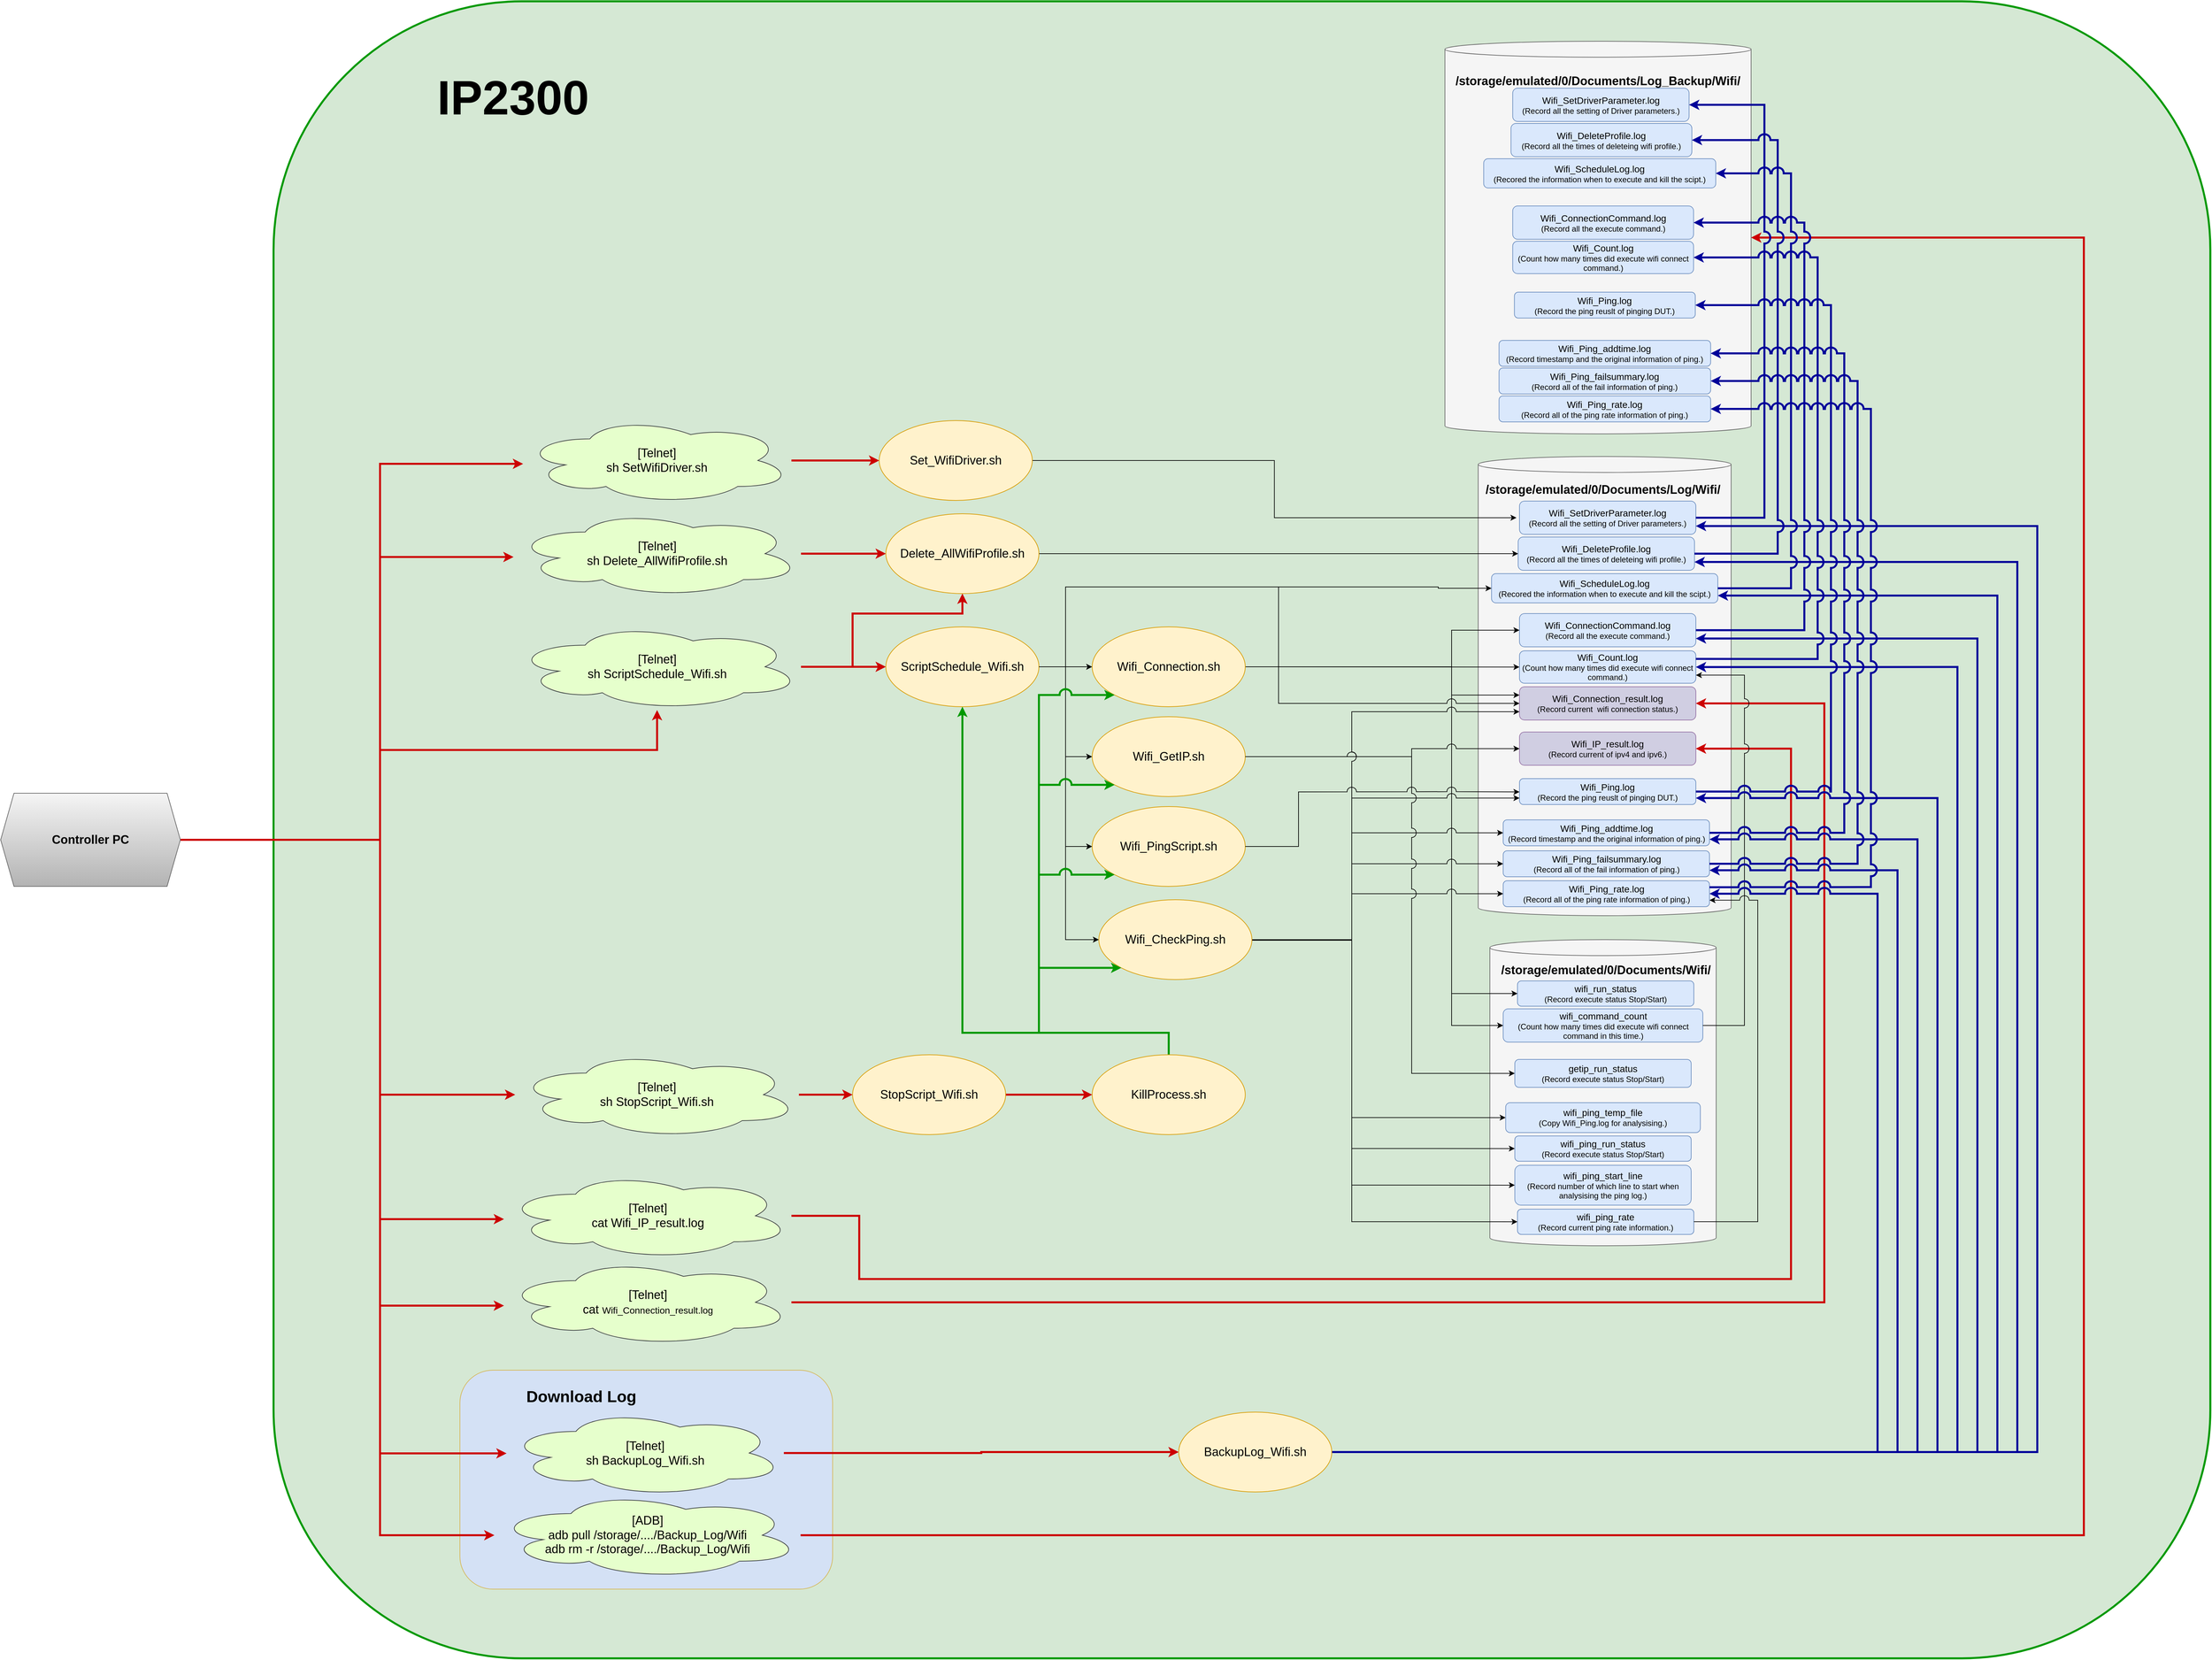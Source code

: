 <mxfile version="28.2.6">
  <diagram name="第 1 页" id="IVagzN0dWmPYor6zE6ws">
    <mxGraphModel dx="4631" dy="2674" grid="1" gridSize="10" guides="1" tooltips="1" connect="1" arrows="1" fold="1" page="1" pageScale="1" pageWidth="1169" pageHeight="827" math="0" shadow="0">
      <root>
        <mxCell id="0" />
        <mxCell id="1" parent="0" />
        <mxCell id="JvHdn2yLlJWYC3VrNzXg-83" value="" style="rounded=1;whiteSpace=wrap;html=1;fillColor=#D5E8D4;strokeColor=#009900;strokeWidth=3;" parent="1" vertex="1">
          <mxGeometry x="-1650" y="-1230" width="2910" height="2490" as="geometry" />
        </mxCell>
        <mxCell id="JvHdn2yLlJWYC3VrNzXg-33" value="" style="rounded=1;whiteSpace=wrap;html=1;fillColor=#D4E1F5;strokeColor=#d6b656;" parent="1" vertex="1">
          <mxGeometry x="-1370" y="827" width="560" height="329" as="geometry" />
        </mxCell>
        <mxCell id="JvHdn2yLlJWYC3VrNzXg-32" value="" style="group" parent="1" vertex="1" connectable="0">
          <mxGeometry x="160" y="-546" width="380" height="690" as="geometry" />
        </mxCell>
        <mxCell id="NQCbAfU60919h8zExWlW-26" value="&lt;font style=&quot;font-size: 14px;&quot;&gt;Wifi_SetDriverParameter.log&lt;/font&gt;&lt;div&gt;&lt;font style=&quot;font-size: 12px;&quot;&gt;(Record all the setting of wifi driver parameter.)&lt;/font&gt;&lt;/div&gt;" style="rounded=1;whiteSpace=wrap;html=1;fillColor=#dae8fc;strokeColor=#6c8ebf;" parent="JvHdn2yLlJWYC3VrNzXg-32" vertex="1">
          <mxGeometry x="57.5" y="67" width="265" height="50" as="geometry" />
        </mxCell>
        <mxCell id="NQCbAfU60919h8zExWlW-10" value="" style="shape=cylinder3;whiteSpace=wrap;html=1;boundedLbl=1;backgroundOutline=1;size=12;fillColor=#f5f5f5;fontColor=#333333;strokeColor=#666666;align=center;" parent="JvHdn2yLlJWYC3VrNzXg-32" vertex="1">
          <mxGeometry width="380" height="690" as="geometry" />
        </mxCell>
        <mxCell id="NQCbAfU60919h8zExWlW-11" value="&lt;font style=&quot;font-size: 18px;&quot;&gt;&lt;b style=&quot;&quot;&gt;/storage/emulated/0/Documents/Log/Wifi/&lt;/b&gt;&lt;/font&gt;" style="text;html=1;align=center;verticalAlign=middle;whiteSpace=wrap;rounded=0;" parent="JvHdn2yLlJWYC3VrNzXg-32" vertex="1">
          <mxGeometry x="20" y="30" width="335" height="40" as="geometry" />
        </mxCell>
        <mxCell id="NQCbAfU60919h8zExWlW-12" value="&lt;font style=&quot;font-size: 14px;&quot;&gt;Wifi_ConnectionCommand.log&lt;/font&gt;&lt;div&gt;&lt;font style=&quot;font-size: 12px;&quot;&gt;(Record all the execute command.)&lt;/font&gt;&lt;/div&gt;" style="rounded=1;whiteSpace=wrap;html=1;fillColor=#dae8fc;strokeColor=#6c8ebf;" parent="JvHdn2yLlJWYC3VrNzXg-32" vertex="1">
          <mxGeometry x="62" y="236" width="265" height="50" as="geometry" />
        </mxCell>
        <mxCell id="NQCbAfU60919h8zExWlW-17" value="&lt;font style=&quot;&quot;&gt;&lt;span style=&quot;font-size: 14px;&quot;&gt;Wifi_Count.log&lt;/span&gt;&lt;br&gt;&lt;font style=&quot;font-size: 12px;&quot;&gt;(Count how many times did execute wifi connect command.)&lt;/font&gt;&lt;/font&gt;" style="rounded=1;whiteSpace=wrap;html=1;fillColor=#dae8fc;strokeColor=#6c8ebf;" parent="JvHdn2yLlJWYC3VrNzXg-32" vertex="1">
          <mxGeometry x="62" y="292" width="265" height="48.696" as="geometry" />
        </mxCell>
        <mxCell id="NQCbAfU60919h8zExWlW-27" value="&lt;font style=&quot;font-size: 14px;&quot;&gt;Wifi_DeleteProfile.log&lt;/font&gt;&lt;div&gt;&lt;font style=&quot;font-size: 12px;&quot;&gt;(Record all the times of deleteing wifi profile.)&lt;/font&gt;&lt;/div&gt;" style="rounded=1;whiteSpace=wrap;html=1;fillColor=#dae8fc;strokeColor=#6c8ebf;" parent="JvHdn2yLlJWYC3VrNzXg-32" vertex="1">
          <mxGeometry x="60" y="121" width="265" height="50" as="geometry" />
        </mxCell>
        <mxCell id="hr6LT2RpBgsNbCfCPjNq-4" value="&lt;font style=&quot;font-size: 14px;&quot;&gt;Wifi_IP_result.log&lt;/font&gt;&lt;div&gt;&lt;font style=&quot;font-size: 12px;&quot;&gt;(Record current of ipv4 and ipv6.)&lt;/font&gt;&lt;/div&gt;" style="rounded=1;whiteSpace=wrap;html=1;fillColor=#D0CEE2;strokeColor=#9673a6;" parent="JvHdn2yLlJWYC3VrNzXg-32" vertex="1">
          <mxGeometry x="62" y="414" width="265" height="50" as="geometry" />
        </mxCell>
        <mxCell id="DOSTLWVqJShc1zj8VCk5-4" value="&lt;font style=&quot;font-size: 14px;&quot;&gt;Wifi_Connection_result.log&lt;/font&gt;&lt;div&gt;&lt;font style=&quot;font-size: 12px;&quot;&gt;(Record current&amp;nbsp; wifi connection status.)&lt;/font&gt;&lt;/div&gt;" style="rounded=1;whiteSpace=wrap;html=1;fillColor=#D0CEE2;strokeColor=#9673a6;" parent="JvHdn2yLlJWYC3VrNzXg-32" vertex="1">
          <mxGeometry x="62" y="346" width="265" height="50" as="geometry" />
        </mxCell>
        <mxCell id="DOSTLWVqJShc1zj8VCk5-3" value="&lt;font style=&quot;font-size: 14px;&quot;&gt;Wifi_ScheduleLog.log&lt;/font&gt;&lt;div&gt;&lt;font style=&quot;font-size: 12px;&quot;&gt;(Recored the information when to execute and kill the scipt.)&lt;/font&gt;&lt;/div&gt;" style="rounded=1;whiteSpace=wrap;html=1;fillColor=#dae8fc;strokeColor=#6c8ebf;" parent="JvHdn2yLlJWYC3VrNzXg-32" vertex="1">
          <mxGeometry x="20" y="176" width="340" height="44" as="geometry" />
        </mxCell>
        <mxCell id="DOSTLWVqJShc1zj8VCk5-25" value="&lt;font style=&quot;font-size: 14px;&quot;&gt;Wifi_Ping.log&lt;/font&gt;&lt;div&gt;&lt;font style=&quot;font-size: 12px;&quot;&gt;(Record the ping reuslt of pinging DUT.)&lt;/font&gt;&lt;/div&gt;" style="rounded=1;whiteSpace=wrap;html=1;fillColor=#dae8fc;strokeColor=#6c8ebf;" parent="JvHdn2yLlJWYC3VrNzXg-32" vertex="1">
          <mxGeometry x="62" y="484" width="265" height="39" as="geometry" />
        </mxCell>
        <mxCell id="2jzqF_cMqrPBRd7EM7VC-15" value="&lt;font style=&quot;font-size: 14px;&quot;&gt;Wifi_Ping_addtime.log&lt;/font&gt;&lt;div&gt;&lt;font style=&quot;font-size: 12px;&quot;&gt;(Record timestamp and the original information of ping.)&lt;/font&gt;&lt;/div&gt;" style="rounded=1;whiteSpace=wrap;html=1;fillColor=#dae8fc;strokeColor=#6c8ebf;" parent="JvHdn2yLlJWYC3VrNzXg-32" vertex="1">
          <mxGeometry x="37.5" y="546" width="310" height="39" as="geometry" />
        </mxCell>
        <mxCell id="2jzqF_cMqrPBRd7EM7VC-16" value="&lt;font style=&quot;font-size: 14px;&quot;&gt;Wifi_Ping_failsummary.log&lt;/font&gt;&lt;div&gt;&lt;font style=&quot;font-size: 12px;&quot;&gt;(Record all of the fail information of ping.)&lt;/font&gt;&lt;/div&gt;" style="rounded=1;whiteSpace=wrap;html=1;fillColor=#dae8fc;strokeColor=#6c8ebf;" parent="JvHdn2yLlJWYC3VrNzXg-32" vertex="1">
          <mxGeometry x="37.5" y="592.5" width="310" height="39" as="geometry" />
        </mxCell>
        <mxCell id="2jzqF_cMqrPBRd7EM7VC-17" value="&lt;font style=&quot;font-size: 14px;&quot;&gt;Wifi_Ping_rate.log&lt;/font&gt;&lt;div&gt;&lt;font style=&quot;font-size: 12px;&quot;&gt;(Record all of the ping rate information of ping.)&lt;/font&gt;&lt;/div&gt;" style="rounded=1;whiteSpace=wrap;html=1;fillColor=#dae8fc;strokeColor=#6c8ebf;" parent="JvHdn2yLlJWYC3VrNzXg-32" vertex="1">
          <mxGeometry x="37.5" y="637.5" width="310" height="39" as="geometry" />
        </mxCell>
        <mxCell id="JvHdn2yLlJWYC3VrNzXg-59" value="&lt;font style=&quot;font-size: 14px;&quot;&gt;Wifi_SetDriverParameter.log&lt;/font&gt;&lt;div&gt;&lt;font style=&quot;font-size: 12px;&quot;&gt;(Record all the setting of Driver parameters.)&lt;/font&gt;&lt;/div&gt;" style="rounded=1;whiteSpace=wrap;html=1;fillColor=#dae8fc;strokeColor=#6c8ebf;" parent="JvHdn2yLlJWYC3VrNzXg-32" vertex="1">
          <mxGeometry x="62" y="67" width="265" height="50" as="geometry" />
        </mxCell>
        <mxCell id="NQCbAfU60919h8zExWlW-18" value="" style="group" parent="1" vertex="1" connectable="0">
          <mxGeometry x="177.5" y="180" width="360" height="460" as="geometry" />
        </mxCell>
        <mxCell id="NQCbAfU60919h8zExWlW-19" value="" style="shape=cylinder3;whiteSpace=wrap;html=1;boundedLbl=1;backgroundOutline=1;size=12;fillColor=#f5f5f5;fontColor=#333333;strokeColor=#666666;align=center;" parent="NQCbAfU60919h8zExWlW-18" vertex="1">
          <mxGeometry width="340" height="460" as="geometry" />
        </mxCell>
        <mxCell id="NQCbAfU60919h8zExWlW-20" value="&lt;font style=&quot;font-size: 18px;&quot;&gt;&lt;b style=&quot;&quot;&gt;/storage/emulated/0/Documents/Wifi/&lt;/b&gt;&lt;/font&gt;" style="text;html=1;align=center;verticalAlign=middle;whiteSpace=wrap;rounded=0;" parent="NQCbAfU60919h8zExWlW-18" vertex="1">
          <mxGeometry x="59" y="32.31" width="230" height="27.69" as="geometry" />
        </mxCell>
        <mxCell id="NQCbAfU60919h8zExWlW-21" value="&lt;span style=&quot;font-size: 14px;&quot;&gt;wifi_run_status&lt;/span&gt;&lt;br&gt;&lt;div&gt;&lt;font style=&quot;font-size: 12px;&quot;&gt;(Record execute status Stop/Start)&lt;/font&gt;&lt;/div&gt;" style="rounded=1;whiteSpace=wrap;html=1;fillColor=#dae8fc;strokeColor=#6c8ebf;" parent="NQCbAfU60919h8zExWlW-18" vertex="1">
          <mxGeometry x="41.5" y="62" width="265" height="38" as="geometry" />
        </mxCell>
        <mxCell id="NQCbAfU60919h8zExWlW-24" value="&lt;span style=&quot;font-size: 14px;&quot;&gt;wifi_command_count&lt;/span&gt;&lt;br&gt;&lt;div&gt;&lt;font style=&quot;font-size: 12px;&quot;&gt;(Count how many times did execute wifi connect command in this time.)&lt;/font&gt;&lt;/div&gt;" style="rounded=1;whiteSpace=wrap;html=1;fillColor=#dae8fc;strokeColor=#6c8ebf;" parent="NQCbAfU60919h8zExWlW-18" vertex="1">
          <mxGeometry x="20" y="104" width="300" height="50" as="geometry" />
        </mxCell>
        <mxCell id="hr6LT2RpBgsNbCfCPjNq-15" value="&lt;span style=&quot;font-size: 14px;&quot;&gt;getip_run_status&lt;/span&gt;&lt;br&gt;&lt;div&gt;&lt;font style=&quot;font-size: 12px;&quot;&gt;(Record execute status Stop/Start)&lt;/font&gt;&lt;/div&gt;" style="rounded=1;whiteSpace=wrap;html=1;fillColor=#dae8fc;strokeColor=#6c8ebf;" parent="NQCbAfU60919h8zExWlW-18" vertex="1">
          <mxGeometry x="37.5" y="180" width="265" height="41.94" as="geometry" />
        </mxCell>
        <mxCell id="2jzqF_cMqrPBRd7EM7VC-8" value="&lt;span style=&quot;font-size: 14px;&quot;&gt;wifi_ping_temp_file&lt;/span&gt;&lt;br&gt;&lt;div&gt;&lt;font style=&quot;font-size: 12px;&quot;&gt;(Copy Wifi_Ping.log for analysising.)&lt;/font&gt;&lt;/div&gt;" style="rounded=1;whiteSpace=wrap;html=1;fillColor=#dae8fc;strokeColor=#6c8ebf;" parent="NQCbAfU60919h8zExWlW-18" vertex="1">
          <mxGeometry x="23.75" y="244.94" width="292.5" height="45" as="geometry" />
        </mxCell>
        <mxCell id="2jzqF_cMqrPBRd7EM7VC-9" value="&lt;span style=&quot;font-size: 14px;&quot;&gt;wifi_ping_run_status&lt;/span&gt;&lt;br&gt;&lt;div&gt;&lt;font style=&quot;font-size: 12px;&quot;&gt;(Record execute status Stop/Start)&lt;/font&gt;&lt;/div&gt;" style="rounded=1;whiteSpace=wrap;html=1;fillColor=#dae8fc;strokeColor=#6c8ebf;" parent="NQCbAfU60919h8zExWlW-18" vertex="1">
          <mxGeometry x="37.5" y="294.94" width="265" height="38" as="geometry" />
        </mxCell>
        <mxCell id="2jzqF_cMqrPBRd7EM7VC-10" value="&lt;span style=&quot;font-size: 14px;&quot;&gt;wifi_ping_start_line&lt;/span&gt;&lt;br&gt;&lt;div&gt;&lt;font style=&quot;font-size: 12px;&quot;&gt;(&lt;/font&gt;&lt;span style=&quot;background-color: transparent; color: light-dark(rgb(0, 0, 0), rgb(255, 255, 255));&quot;&gt;Record number of which line to start when analysising the ping log.&lt;/span&gt;&lt;span style=&quot;background-color: transparent; color: light-dark(rgb(0, 0, 0), rgb(255, 255, 255));&quot;&gt;)&lt;/span&gt;&lt;/div&gt;" style="rounded=1;whiteSpace=wrap;html=1;fillColor=#dae8fc;strokeColor=#6c8ebf;" parent="NQCbAfU60919h8zExWlW-18" vertex="1">
          <mxGeometry x="37.5" y="338.94" width="265" height="60" as="geometry" />
        </mxCell>
        <mxCell id="2jzqF_cMqrPBRd7EM7VC-11" value="&lt;span style=&quot;font-size: 14px;&quot;&gt;wifi_ping_rate&lt;/span&gt;&lt;br&gt;&lt;div&gt;&lt;font style=&quot;font-size: 12px;&quot;&gt;(Record current ping rate information.)&lt;/font&gt;&lt;/div&gt;" style="rounded=1;whiteSpace=wrap;html=1;fillColor=#dae8fc;strokeColor=#6c8ebf;" parent="NQCbAfU60919h8zExWlW-18" vertex="1">
          <mxGeometry x="41.5" y="404.94" width="265" height="38" as="geometry" />
        </mxCell>
        <mxCell id="hr6LT2RpBgsNbCfCPjNq-8" style="edgeStyle=orthogonalEdgeStyle;rounded=0;orthogonalLoop=1;jettySize=auto;html=1;strokeColor=#CC0000;strokeWidth=3;jumpStyle=arc;jumpSize=14;" parent="1" source="NQCbAfU60919h8zExWlW-1" target="hr6LT2RpBgsNbCfCPjNq-6" edge="1">
          <mxGeometry relative="1" as="geometry">
            <Array as="points">
              <mxPoint x="-1490" y="30" />
              <mxPoint x="-1490" y="600" />
            </Array>
          </mxGeometry>
        </mxCell>
        <mxCell id="hr6LT2RpBgsNbCfCPjNq-9" style="edgeStyle=orthogonalEdgeStyle;rounded=0;orthogonalLoop=1;jettySize=auto;html=1;strokeColor=#CC0000;strokeWidth=3;jumpStyle=arc;jumpSize=14;" parent="1" source="NQCbAfU60919h8zExWlW-1" target="NQCbAfU60919h8zExWlW-6" edge="1">
          <mxGeometry relative="1" as="geometry">
            <Array as="points">
              <mxPoint x="-1490" y="30" />
              <mxPoint x="-1490" y="-105" />
            </Array>
          </mxGeometry>
        </mxCell>
        <mxCell id="hr6LT2RpBgsNbCfCPjNq-10" style="edgeStyle=orthogonalEdgeStyle;rounded=0;orthogonalLoop=1;jettySize=auto;html=1;strokeColor=#CC0000;strokeWidth=3;jumpStyle=arc;jumpSize=14;" parent="1" source="NQCbAfU60919h8zExWlW-1" target="NQCbAfU60919h8zExWlW-4" edge="1">
          <mxGeometry relative="1" as="geometry">
            <Array as="points">
              <mxPoint x="-1490" y="30" />
              <mxPoint x="-1490" y="-395" />
            </Array>
          </mxGeometry>
        </mxCell>
        <mxCell id="hr6LT2RpBgsNbCfCPjNq-11" style="edgeStyle=orthogonalEdgeStyle;rounded=0;orthogonalLoop=1;jettySize=auto;html=1;strokeColor=#CC0000;strokeWidth=3;jumpStyle=arc;jumpSize=14;" parent="1" source="NQCbAfU60919h8zExWlW-1" target="NQCbAfU60919h8zExWlW-2" edge="1">
          <mxGeometry relative="1" as="geometry">
            <Array as="points">
              <mxPoint x="-1490" y="30" />
              <mxPoint x="-1490" y="-535" />
            </Array>
          </mxGeometry>
        </mxCell>
        <mxCell id="DOSTLWVqJShc1zj8VCk5-20" style="edgeStyle=orthogonalEdgeStyle;rounded=0;orthogonalLoop=1;jettySize=auto;html=1;strokeColor=#CC0000;strokeWidth=3;jumpStyle=arc;jumpSize=14;" parent="1" source="NQCbAfU60919h8zExWlW-1" target="DOSTLWVqJShc1zj8VCk5-19" edge="1">
          <mxGeometry relative="1" as="geometry">
            <Array as="points">
              <mxPoint x="-1490" y="30" />
              <mxPoint x="-1490" y="730" />
            </Array>
          </mxGeometry>
        </mxCell>
        <mxCell id="JvHdn2yLlJWYC3VrNzXg-3" style="edgeStyle=orthogonalEdgeStyle;rounded=0;orthogonalLoop=1;jettySize=auto;html=1;strokeColor=#CC0000;strokeWidth=3;jumpStyle=arc;jumpSize=14;" parent="1" source="NQCbAfU60919h8zExWlW-1" target="JvHdn2yLlJWYC3VrNzXg-1" edge="1">
          <mxGeometry relative="1" as="geometry">
            <Array as="points">
              <mxPoint x="-1490" y="30" />
              <mxPoint x="-1490" y="413" />
            </Array>
          </mxGeometry>
        </mxCell>
        <mxCell id="JvHdn2yLlJWYC3VrNzXg-37" style="edgeStyle=orthogonalEdgeStyle;rounded=0;orthogonalLoop=1;jettySize=auto;html=1;strokeColor=#CC0000;strokeWidth=3;jumpStyle=arc;jumpSize=14;" parent="1" source="NQCbAfU60919h8zExWlW-1" target="JvHdn2yLlJWYC3VrNzXg-34" edge="1">
          <mxGeometry relative="1" as="geometry">
            <Array as="points">
              <mxPoint x="-1490" y="30" />
              <mxPoint x="-1490" y="952" />
            </Array>
          </mxGeometry>
        </mxCell>
        <mxCell id="JvHdn2yLlJWYC3VrNzXg-38" style="edgeStyle=orthogonalEdgeStyle;rounded=0;orthogonalLoop=1;jettySize=auto;html=1;strokeColor=#CC0000;strokeWidth=3;jumpStyle=arc;jumpSize=14;" parent="1" source="NQCbAfU60919h8zExWlW-1" target="JvHdn2yLlJWYC3VrNzXg-36" edge="1">
          <mxGeometry relative="1" as="geometry">
            <Array as="points">
              <mxPoint x="-1490" y="30" />
              <mxPoint x="-1490" y="1075" />
            </Array>
          </mxGeometry>
        </mxCell>
        <mxCell id="NQCbAfU60919h8zExWlW-1" value="&lt;font style=&quot;font-size: 18px;&quot;&gt;&lt;b&gt;Controller PC&lt;/b&gt;&lt;/font&gt;" style="shape=hexagon;perimeter=hexagonPerimeter2;whiteSpace=wrap;html=1;fixedSize=1;fillColor=#f5f5f5;strokeColor=#666666;gradientColor=#b3b3b3;" parent="1" vertex="1">
          <mxGeometry x="-2060" y="-40" width="270" height="140" as="geometry" />
        </mxCell>
        <mxCell id="hr6LT2RpBgsNbCfCPjNq-12" style="edgeStyle=orthogonalEdgeStyle;rounded=0;orthogonalLoop=1;jettySize=auto;html=1;entryX=0;entryY=0.5;entryDx=0;entryDy=0;strokeColor=#CC0000;strokeWidth=3;jumpStyle=arc;jumpSize=14;" parent="1" source="NQCbAfU60919h8zExWlW-2" target="NQCbAfU60919h8zExWlW-3" edge="1">
          <mxGeometry relative="1" as="geometry" />
        </mxCell>
        <mxCell id="NQCbAfU60919h8zExWlW-2" value="&lt;font style=&quot;font-size: 18px;&quot;&gt;&lt;span&gt;[Telnet]&lt;/span&gt;&lt;br&gt;&lt;/font&gt;&lt;div&gt;&lt;font style=&quot;font-size: 18px;&quot;&gt;&lt;span&gt;sh SetWifiDriver.sh&lt;/span&gt;&lt;/font&gt;&lt;/div&gt;" style="ellipse;shape=cloud;whiteSpace=wrap;html=1;fillColor=#E6FFCC;strokeColor=#36393d;" parent="1" vertex="1">
          <mxGeometry x="-1275.62" y="-605" width="403.75" height="130" as="geometry" />
        </mxCell>
        <mxCell id="NQCbAfU60919h8zExWlW-28" style="edgeStyle=orthogonalEdgeStyle;rounded=0;orthogonalLoop=1;jettySize=auto;html=1;entryX=0;entryY=0.5;entryDx=0;entryDy=0;" parent="1" source="NQCbAfU60919h8zExWlW-3" target="NQCbAfU60919h8zExWlW-26" edge="1">
          <mxGeometry relative="1" as="geometry" />
        </mxCell>
        <mxCell id="NQCbAfU60919h8zExWlW-3" value="&lt;font style=&quot;font-size: 18px;&quot;&gt;Set_WifiDriver.sh&lt;/font&gt;" style="ellipse;whiteSpace=wrap;html=1;fillColor=#FFF2CC;strokeColor=#d79b00;" parent="1" vertex="1">
          <mxGeometry x="-740" y="-600" width="230" height="120" as="geometry" />
        </mxCell>
        <mxCell id="hr6LT2RpBgsNbCfCPjNq-13" style="edgeStyle=orthogonalEdgeStyle;rounded=0;orthogonalLoop=1;jettySize=auto;html=1;entryX=0;entryY=0.5;entryDx=0;entryDy=0;strokeColor=#CC0000;strokeWidth=3;jumpStyle=arc;jumpSize=14;" parent="1" source="NQCbAfU60919h8zExWlW-4" target="NQCbAfU60919h8zExWlW-5" edge="1">
          <mxGeometry relative="1" as="geometry" />
        </mxCell>
        <mxCell id="NQCbAfU60919h8zExWlW-4" value="&lt;font style=&quot;font-size: 18px;&quot;&gt;&lt;span&gt;[Telnet]&lt;/span&gt;&lt;br style=&quot;&quot;&gt;sh Delete_AllWifiProfile.sh&lt;/font&gt;" style="ellipse;shape=cloud;whiteSpace=wrap;html=1;fillColor=#E6FFCC;strokeColor=#36393d;gradientColor=none;" parent="1" vertex="1">
          <mxGeometry x="-1290" y="-465" width="432.5" height="130" as="geometry" />
        </mxCell>
        <mxCell id="NQCbAfU60919h8zExWlW-29" style="edgeStyle=orthogonalEdgeStyle;rounded=0;orthogonalLoop=1;jettySize=auto;html=1;entryX=0;entryY=0.5;entryDx=0;entryDy=0;" parent="1" source="NQCbAfU60919h8zExWlW-5" target="NQCbAfU60919h8zExWlW-27" edge="1">
          <mxGeometry relative="1" as="geometry" />
        </mxCell>
        <mxCell id="NQCbAfU60919h8zExWlW-5" value="&lt;font style=&quot;font-size: 18px;&quot;&gt;Delete_AllWifiProfile.sh&lt;/font&gt;" style="ellipse;whiteSpace=wrap;html=1;fillColor=#FFF2CC;strokeColor=#d79b00;" parent="1" vertex="1">
          <mxGeometry x="-730" y="-460" width="230" height="120" as="geometry" />
        </mxCell>
        <mxCell id="wgnzTV7cPwabEEtJUFLv-2" style="edgeStyle=orthogonalEdgeStyle;rounded=0;orthogonalLoop=1;jettySize=auto;html=1;entryX=0;entryY=0.5;entryDx=0;entryDy=0;strokeColor=#CC0000;strokeWidth=3;jumpStyle=arc;jumpSize=14;" parent="1" source="NQCbAfU60919h8zExWlW-6" target="NQCbAfU60919h8zExWlW-7" edge="1">
          <mxGeometry relative="1" as="geometry" />
        </mxCell>
        <mxCell id="DOSTLWVqJShc1zj8VCk5-1" style="edgeStyle=orthogonalEdgeStyle;rounded=0;orthogonalLoop=1;jettySize=auto;html=1;entryX=0.5;entryY=1;entryDx=0;entryDy=0;strokeColor=#CC0000;jumpStyle=arc;jumpSize=14;strokeWidth=3;" parent="1" source="NQCbAfU60919h8zExWlW-6" target="NQCbAfU60919h8zExWlW-5" edge="1">
          <mxGeometry relative="1" as="geometry">
            <Array as="points">
              <mxPoint x="-780" y="-230" />
              <mxPoint x="-780" y="-310" />
              <mxPoint x="-615" y="-310" />
            </Array>
          </mxGeometry>
        </mxCell>
        <mxCell id="NQCbAfU60919h8zExWlW-6" value="&lt;font style=&quot;font-size: 18px;&quot;&gt;&lt;span&gt;[Telnet]&lt;/span&gt;&lt;br style=&quot;&quot;&gt;sh ScriptSchedule_Wifi.sh&lt;/font&gt;" style="ellipse;shape=cloud;whiteSpace=wrap;html=1;fillColor=#E6FFCC;strokeColor=#36393d;gradientColor=none;" parent="1" vertex="1">
          <mxGeometry x="-1290" y="-295" width="432.5" height="130" as="geometry" />
        </mxCell>
        <mxCell id="DOSTLWVqJShc1zj8VCk5-28" style="edgeStyle=orthogonalEdgeStyle;rounded=0;orthogonalLoop=1;jettySize=auto;html=1;entryX=0;entryY=0.5;entryDx=0;entryDy=0;" parent="1" source="NQCbAfU60919h8zExWlW-7" target="NQCbAfU60919h8zExWlW-8" edge="1">
          <mxGeometry relative="1" as="geometry" />
        </mxCell>
        <mxCell id="DOSTLWVqJShc1zj8VCk5-29" style="edgeStyle=orthogonalEdgeStyle;rounded=0;orthogonalLoop=1;jettySize=auto;html=1;entryX=0;entryY=0.5;entryDx=0;entryDy=0;" parent="1" source="NQCbAfU60919h8zExWlW-7" target="hr6LT2RpBgsNbCfCPjNq-2" edge="1">
          <mxGeometry relative="1" as="geometry" />
        </mxCell>
        <mxCell id="DOSTLWVqJShc1zj8VCk5-30" style="edgeStyle=orthogonalEdgeStyle;rounded=0;orthogonalLoop=1;jettySize=auto;html=1;entryX=0;entryY=0.5;entryDx=0;entryDy=0;" parent="1" source="NQCbAfU60919h8zExWlW-7" target="DOSTLWVqJShc1zj8VCk5-24" edge="1">
          <mxGeometry relative="1" as="geometry" />
        </mxCell>
        <mxCell id="DOSTLWVqJShc1zj8VCk5-31" style="edgeStyle=orthogonalEdgeStyle;rounded=0;orthogonalLoop=1;jettySize=auto;html=1;entryX=0;entryY=0.5;entryDx=0;entryDy=0;" parent="1" source="NQCbAfU60919h8zExWlW-7" target="DOSTLWVqJShc1zj8VCk5-27" edge="1">
          <mxGeometry relative="1" as="geometry">
            <Array as="points">
              <mxPoint x="-460" y="-230" />
              <mxPoint x="-460" y="180" />
            </Array>
          </mxGeometry>
        </mxCell>
        <mxCell id="2jzqF_cMqrPBRd7EM7VC-14" style="edgeStyle=orthogonalEdgeStyle;rounded=0;orthogonalLoop=1;jettySize=auto;html=1;entryX=0;entryY=0.5;entryDx=0;entryDy=0;jumpStyle=arc;jumpSize=14;" parent="1" source="NQCbAfU60919h8zExWlW-7" target="DOSTLWVqJShc1zj8VCk5-3" edge="1">
          <mxGeometry relative="1" as="geometry">
            <Array as="points">
              <mxPoint x="-460" y="-230" />
              <mxPoint x="-460" y="-350" />
              <mxPoint x="100" y="-350" />
              <mxPoint x="100" y="-348" />
            </Array>
          </mxGeometry>
        </mxCell>
        <mxCell id="NQCbAfU60919h8zExWlW-7" value="&lt;font style=&quot;font-size: 18px;&quot;&gt;ScriptSchedule_Wifi.sh&lt;/font&gt;" style="ellipse;whiteSpace=wrap;html=1;fillColor=#FFF2CC;strokeColor=#d79b00;" parent="1" vertex="1">
          <mxGeometry x="-730" y="-290" width="230" height="120" as="geometry" />
        </mxCell>
        <mxCell id="2jzqF_cMqrPBRd7EM7VC-28" style="edgeStyle=orthogonalEdgeStyle;rounded=0;orthogonalLoop=1;jettySize=auto;html=1;entryX=0;entryY=0.5;entryDx=0;entryDy=0;jumpStyle=arc;jumpSize=14;" parent="1" source="NQCbAfU60919h8zExWlW-8" target="NQCbAfU60919h8zExWlW-12" edge="1">
          <mxGeometry relative="1" as="geometry">
            <Array as="points">
              <mxPoint x="120" y="-230" />
              <mxPoint x="120" y="-285" />
            </Array>
          </mxGeometry>
        </mxCell>
        <mxCell id="2jzqF_cMqrPBRd7EM7VC-29" style="edgeStyle=orthogonalEdgeStyle;rounded=0;orthogonalLoop=1;jettySize=auto;html=1;entryX=0;entryY=0.5;entryDx=0;entryDy=0;jumpStyle=arc;jumpSize=14;" parent="1" source="NQCbAfU60919h8zExWlW-8" target="NQCbAfU60919h8zExWlW-17" edge="1">
          <mxGeometry relative="1" as="geometry" />
        </mxCell>
        <mxCell id="2jzqF_cMqrPBRd7EM7VC-30" style="edgeStyle=orthogonalEdgeStyle;rounded=0;orthogonalLoop=1;jettySize=auto;html=1;entryX=0;entryY=0.25;entryDx=0;entryDy=0;jumpStyle=arc;jumpSize=14;" parent="1" source="NQCbAfU60919h8zExWlW-8" target="DOSTLWVqJShc1zj8VCk5-4" edge="1">
          <mxGeometry relative="1" as="geometry">
            <Array as="points">
              <mxPoint x="120" y="-230" />
              <mxPoint x="120" y="-187" />
            </Array>
          </mxGeometry>
        </mxCell>
        <mxCell id="2jzqF_cMqrPBRd7EM7VC-31" style="edgeStyle=orthogonalEdgeStyle;rounded=0;orthogonalLoop=1;jettySize=auto;html=1;entryX=0;entryY=0.5;entryDx=0;entryDy=0;jumpStyle=arc;jumpSize=14;" parent="1" source="NQCbAfU60919h8zExWlW-8" target="NQCbAfU60919h8zExWlW-21" edge="1">
          <mxGeometry relative="1" as="geometry">
            <Array as="points">
              <mxPoint x="120" y="-230" />
              <mxPoint x="120" y="261" />
            </Array>
          </mxGeometry>
        </mxCell>
        <mxCell id="2jzqF_cMqrPBRd7EM7VC-32" style="edgeStyle=orthogonalEdgeStyle;rounded=0;orthogonalLoop=1;jettySize=auto;html=1;entryX=0;entryY=0.5;entryDx=0;entryDy=0;jumpStyle=arc;jumpSize=14;" parent="1" source="NQCbAfU60919h8zExWlW-8" target="NQCbAfU60919h8zExWlW-24" edge="1">
          <mxGeometry relative="1" as="geometry">
            <Array as="points">
              <mxPoint x="120" y="-230" />
              <mxPoint x="120" y="309" />
            </Array>
          </mxGeometry>
        </mxCell>
        <mxCell id="NQCbAfU60919h8zExWlW-8" value="&lt;font style=&quot;font-size: 18px;&quot;&gt;Wifi_Connection.sh&lt;/font&gt;" style="ellipse;whiteSpace=wrap;html=1;fillColor=#FFF2CC;strokeColor=#d79b00;" parent="1" vertex="1">
          <mxGeometry x="-420" y="-290" width="230" height="120" as="geometry" />
        </mxCell>
        <mxCell id="2jzqF_cMqrPBRd7EM7VC-33" style="edgeStyle=orthogonalEdgeStyle;rounded=0;orthogonalLoop=1;jettySize=auto;html=1;entryX=0;entryY=0.5;entryDx=0;entryDy=0;jumpStyle=arc;jumpSize=14;" parent="1" source="hr6LT2RpBgsNbCfCPjNq-2" target="hr6LT2RpBgsNbCfCPjNq-4" edge="1">
          <mxGeometry relative="1" as="geometry">
            <Array as="points">
              <mxPoint x="60" y="-95" />
              <mxPoint x="60" y="-107" />
            </Array>
          </mxGeometry>
        </mxCell>
        <mxCell id="hr6LT2RpBgsNbCfCPjNq-2" value="&lt;font style=&quot;font-size: 18px;&quot;&gt;Wifi_GetIP&lt;/font&gt;&lt;span style=&quot;font-size: 18px; background-color: transparent; color: light-dark(rgb(0, 0, 0), rgb(255, 255, 255));&quot;&gt;.sh&lt;/span&gt;" style="ellipse;whiteSpace=wrap;html=1;fillColor=#FFF2CC;strokeColor=#d79b00;" parent="1" vertex="1">
          <mxGeometry x="-420" y="-155" width="230" height="120" as="geometry" />
        </mxCell>
        <mxCell id="2jzqF_cMqrPBRd7EM7VC-47" style="edgeStyle=orthogonalEdgeStyle;rounded=0;orthogonalLoop=1;jettySize=auto;html=1;entryX=1;entryY=0.5;entryDx=0;entryDy=0;strokeColor=#CC0000;strokeWidth=3;jumpStyle=arc;jumpSize=14;" parent="1" source="hr6LT2RpBgsNbCfCPjNq-6" target="hr6LT2RpBgsNbCfCPjNq-4" edge="1">
          <mxGeometry relative="1" as="geometry">
            <Array as="points">
              <mxPoint x="-770" y="595" />
              <mxPoint x="-770" y="690" />
              <mxPoint x="630" y="690" />
              <mxPoint x="630" y="-107" />
            </Array>
          </mxGeometry>
        </mxCell>
        <mxCell id="hr6LT2RpBgsNbCfCPjNq-6" value="&lt;font style=&quot;font-size: 18px;&quot;&gt;&lt;span&gt;[Telnet]&lt;/span&gt;&lt;br style=&quot;&quot;&gt;cat Wifi_IP_result.log&lt;/font&gt;" style="ellipse;shape=cloud;whiteSpace=wrap;html=1;fillColor=#E6FFCC;strokeColor=#36393d;gradientColor=none;" parent="1" vertex="1">
          <mxGeometry x="-1304.38" y="530" width="432.5" height="130" as="geometry" />
        </mxCell>
        <mxCell id="2jzqF_cMqrPBRd7EM7VC-48" style="edgeStyle=orthogonalEdgeStyle;rounded=0;orthogonalLoop=1;jettySize=auto;html=1;entryX=1;entryY=0.5;entryDx=0;entryDy=0;strokeColor=#CC0000;strokeWidth=3;jumpStyle=arc;jumpSize=14;" parent="1" source="DOSTLWVqJShc1zj8VCk5-19" target="DOSTLWVqJShc1zj8VCk5-4" edge="1">
          <mxGeometry relative="1" as="geometry">
            <Array as="points">
              <mxPoint x="680" y="725" />
              <mxPoint x="680" y="-175" />
            </Array>
          </mxGeometry>
        </mxCell>
        <mxCell id="DOSTLWVqJShc1zj8VCk5-19" value="&lt;font style=&quot;font-size: 18px;&quot;&gt;&lt;span&gt;[Telnet]&lt;/span&gt;&lt;br style=&quot;&quot;&gt;cat&amp;nbsp;&lt;font style=&quot;font-size: 14px;&quot;&gt;Wifi_Connection_result.log&lt;/font&gt;&lt;/font&gt;" style="ellipse;shape=cloud;whiteSpace=wrap;html=1;fillColor=#E6FFCC;strokeColor=#36393d;gradientColor=none;" parent="1" vertex="1">
          <mxGeometry x="-1304.38" y="660" width="432.5" height="130" as="geometry" />
        </mxCell>
        <mxCell id="DOSTLWVqJShc1zj8VCk5-24" value="&lt;font style=&quot;font-size: 18px;&quot;&gt;Wifi_PingScript&lt;/font&gt;&lt;span style=&quot;font-size: 18px; background-color: transparent; color: light-dark(rgb(0, 0, 0), rgb(255, 255, 255));&quot;&gt;.sh&lt;/span&gt;" style="ellipse;whiteSpace=wrap;html=1;fillColor=#FFF2CC;strokeColor=#d79b00;" parent="1" vertex="1">
          <mxGeometry x="-420" y="-20" width="230" height="120" as="geometry" />
        </mxCell>
        <mxCell id="2jzqF_cMqrPBRd7EM7VC-36" style="edgeStyle=orthogonalEdgeStyle;rounded=0;orthogonalLoop=1;jettySize=auto;html=1;entryX=0;entryY=0.5;entryDx=0;entryDy=0;jumpStyle=arc;jumpSize=14;" parent="1" source="DOSTLWVqJShc1zj8VCk5-27" target="2jzqF_cMqrPBRd7EM7VC-15" edge="1">
          <mxGeometry relative="1" as="geometry">
            <Array as="points">
              <mxPoint x="-30" y="181" />
              <mxPoint x="-30" y="20" />
            </Array>
          </mxGeometry>
        </mxCell>
        <mxCell id="2jzqF_cMqrPBRd7EM7VC-37" style="edgeStyle=orthogonalEdgeStyle;rounded=0;orthogonalLoop=1;jettySize=auto;html=1;entryX=0;entryY=0.5;entryDx=0;entryDy=0;jumpStyle=arc;jumpSize=14;" parent="1" source="DOSTLWVqJShc1zj8VCk5-27" target="2jzqF_cMqrPBRd7EM7VC-16" edge="1">
          <mxGeometry relative="1" as="geometry">
            <Array as="points">
              <mxPoint x="-30" y="181" />
              <mxPoint x="-30" y="66" />
            </Array>
          </mxGeometry>
        </mxCell>
        <mxCell id="2jzqF_cMqrPBRd7EM7VC-40" style="edgeStyle=orthogonalEdgeStyle;rounded=0;orthogonalLoop=1;jettySize=auto;html=1;entryX=0;entryY=0.75;entryDx=0;entryDy=0;jumpStyle=arc;jumpSize=14;" parent="1" source="DOSTLWVqJShc1zj8VCk5-27" target="DOSTLWVqJShc1zj8VCk5-4" edge="1">
          <mxGeometry relative="1" as="geometry">
            <Array as="points">
              <mxPoint x="-30" y="181" />
              <mxPoint x="-30" y="-163" />
            </Array>
          </mxGeometry>
        </mxCell>
        <mxCell id="2jzqF_cMqrPBRd7EM7VC-38" style="edgeStyle=orthogonalEdgeStyle;rounded=0;orthogonalLoop=1;jettySize=auto;html=1;entryX=0;entryY=0.5;entryDx=0;entryDy=0;jumpStyle=arc;jumpSize=14;" parent="1" source="DOSTLWVqJShc1zj8VCk5-27" target="2jzqF_cMqrPBRd7EM7VC-17" edge="1">
          <mxGeometry relative="1" as="geometry">
            <Array as="points">
              <mxPoint x="-30" y="181" />
              <mxPoint x="-30" y="111" />
            </Array>
          </mxGeometry>
        </mxCell>
        <mxCell id="2jzqF_cMqrPBRd7EM7VC-41" style="edgeStyle=orthogonalEdgeStyle;rounded=0;orthogonalLoop=1;jettySize=auto;html=1;entryX=0;entryY=0.5;entryDx=0;entryDy=0;jumpStyle=arc;jumpSize=14;" parent="1" source="DOSTLWVqJShc1zj8VCk5-27" target="2jzqF_cMqrPBRd7EM7VC-8" edge="1">
          <mxGeometry relative="1" as="geometry">
            <Array as="points">
              <mxPoint x="-30" y="181" />
              <mxPoint x="-30" y="447" />
            </Array>
          </mxGeometry>
        </mxCell>
        <mxCell id="2jzqF_cMqrPBRd7EM7VC-42" style="edgeStyle=orthogonalEdgeStyle;rounded=0;orthogonalLoop=1;jettySize=auto;html=1;entryX=0;entryY=0.5;entryDx=0;entryDy=0;jumpStyle=arc;jumpSize=14;" parent="1" source="DOSTLWVqJShc1zj8VCk5-27" target="2jzqF_cMqrPBRd7EM7VC-9" edge="1">
          <mxGeometry relative="1" as="geometry">
            <Array as="points">
              <mxPoint x="-30" y="181" />
              <mxPoint x="-30" y="494" />
            </Array>
          </mxGeometry>
        </mxCell>
        <mxCell id="2jzqF_cMqrPBRd7EM7VC-43" style="edgeStyle=orthogonalEdgeStyle;rounded=0;orthogonalLoop=1;jettySize=auto;html=1;entryX=0;entryY=0.5;entryDx=0;entryDy=0;jumpStyle=arc;jumpSize=14;" parent="1" source="DOSTLWVqJShc1zj8VCk5-27" target="2jzqF_cMqrPBRd7EM7VC-10" edge="1">
          <mxGeometry relative="1" as="geometry">
            <Array as="points">
              <mxPoint x="-30" y="181" />
              <mxPoint x="-30" y="549" />
            </Array>
          </mxGeometry>
        </mxCell>
        <mxCell id="2jzqF_cMqrPBRd7EM7VC-44" style="edgeStyle=orthogonalEdgeStyle;rounded=0;orthogonalLoop=1;jettySize=auto;html=1;entryX=0;entryY=0.5;entryDx=0;entryDy=0;jumpStyle=arc;jumpSize=14;" parent="1" source="DOSTLWVqJShc1zj8VCk5-27" target="2jzqF_cMqrPBRd7EM7VC-11" edge="1">
          <mxGeometry relative="1" as="geometry">
            <Array as="points">
              <mxPoint x="-30" y="181" />
              <mxPoint x="-30" y="604" />
            </Array>
          </mxGeometry>
        </mxCell>
        <mxCell id="bfVeewSX_4qETh0a8KiM-2" style="edgeStyle=orthogonalEdgeStyle;rounded=0;orthogonalLoop=1;jettySize=auto;html=1;entryX=0;entryY=0.75;entryDx=0;entryDy=0;jumpStyle=arc;jumpSize=14;" edge="1" parent="1" source="DOSTLWVqJShc1zj8VCk5-27" target="DOSTLWVqJShc1zj8VCk5-25">
          <mxGeometry relative="1" as="geometry">
            <Array as="points">
              <mxPoint x="-30" y="180" />
              <mxPoint x="-30" y="-33" />
            </Array>
          </mxGeometry>
        </mxCell>
        <mxCell id="DOSTLWVqJShc1zj8VCk5-27" value="&lt;font style=&quot;font-size: 18px;&quot;&gt;Wifi_CheckPing&lt;/font&gt;&lt;span style=&quot;font-size: 18px; background-color: transparent; color: light-dark(rgb(0, 0, 0), rgb(255, 255, 255));&quot;&gt;.sh&lt;/span&gt;" style="ellipse;whiteSpace=wrap;html=1;fillColor=#FFF2CC;strokeColor=#d79b00;" parent="1" vertex="1">
          <mxGeometry x="-410" y="120" width="230" height="120" as="geometry" />
        </mxCell>
        <mxCell id="2jzqF_cMqrPBRd7EM7VC-45" style="edgeStyle=orthogonalEdgeStyle;rounded=0;orthogonalLoop=1;jettySize=auto;html=1;entryX=1;entryY=0.75;entryDx=0;entryDy=0;jumpStyle=arc;jumpSize=14;" parent="1" source="NQCbAfU60919h8zExWlW-24" target="NQCbAfU60919h8zExWlW-17" edge="1">
          <mxGeometry relative="1" as="geometry">
            <Array as="points">
              <mxPoint x="560" y="309" />
              <mxPoint x="560" y="-217" />
            </Array>
          </mxGeometry>
        </mxCell>
        <mxCell id="2jzqF_cMqrPBRd7EM7VC-46" style="edgeStyle=orthogonalEdgeStyle;rounded=0;orthogonalLoop=1;jettySize=auto;html=1;entryX=1;entryY=0.75;entryDx=0;entryDy=0;jumpStyle=arc;jumpSize=14;" parent="1" source="2jzqF_cMqrPBRd7EM7VC-11" target="2jzqF_cMqrPBRd7EM7VC-17" edge="1">
          <mxGeometry relative="1" as="geometry">
            <Array as="points">
              <mxPoint x="580" y="604" />
              <mxPoint x="580" y="121" />
            </Array>
          </mxGeometry>
        </mxCell>
        <mxCell id="2jzqF_cMqrPBRd7EM7VC-34" style="edgeStyle=orthogonalEdgeStyle;rounded=0;orthogonalLoop=1;jettySize=auto;html=1;entryX=0;entryY=0.5;entryDx=0;entryDy=0;jumpStyle=arc;jumpSize=14;" parent="1" source="hr6LT2RpBgsNbCfCPjNq-2" target="hr6LT2RpBgsNbCfCPjNq-15" edge="1">
          <mxGeometry relative="1" as="geometry">
            <Array as="points">
              <mxPoint x="60" y="-95" />
              <mxPoint x="60" y="381" />
            </Array>
          </mxGeometry>
        </mxCell>
        <mxCell id="2jzqF_cMqrPBRd7EM7VC-35" style="edgeStyle=orthogonalEdgeStyle;rounded=0;orthogonalLoop=1;jettySize=auto;html=1;jumpStyle=arc;jumpSize=14;entryX=0;entryY=0.5;entryDx=0;entryDy=0;" parent="1" source="DOSTLWVqJShc1zj8VCk5-24" target="DOSTLWVqJShc1zj8VCk5-25" edge="1">
          <mxGeometry relative="1" as="geometry">
            <mxPoint x="-100" y="160" as="targetPoint" />
            <Array as="points">
              <mxPoint x="-110" y="40" />
              <mxPoint x="-110" y="-42" />
              <mxPoint x="222" y="-42" />
            </Array>
          </mxGeometry>
        </mxCell>
        <mxCell id="JvHdn2yLlJWYC3VrNzXg-91" style="edgeStyle=orthogonalEdgeStyle;rounded=0;orthogonalLoop=1;jettySize=auto;html=1;entryX=0;entryY=0.5;entryDx=0;entryDy=0;strokeColor=#CC0000;strokeWidth=3;jumpStyle=arc;jumpSize=14;" parent="1" source="JvHdn2yLlJWYC3VrNzXg-1" target="JvHdn2yLlJWYC3VrNzXg-85" edge="1">
          <mxGeometry relative="1" as="geometry" />
        </mxCell>
        <mxCell id="JvHdn2yLlJWYC3VrNzXg-1" value="&lt;span style=&quot;font-size: 18px;&quot;&gt;[Telnet&lt;/span&gt;&lt;span style=&quot;font-size: 18px; background-color: transparent; color: light-dark(rgb(0, 0, 0), rgb(255, 255, 255));&quot;&gt;]&lt;/span&gt;&lt;div&gt;&lt;span style=&quot;font-size: 18px;&quot;&gt;sh StopScript_Wifi.sh&lt;/span&gt;&lt;/div&gt;" style="ellipse;shape=cloud;whiteSpace=wrap;html=1;fillColor=#E6FFCC;strokeColor=#36393d;gradientColor=none;" parent="1" vertex="1">
          <mxGeometry x="-1286.87" y="348" width="426.25" height="130" as="geometry" />
        </mxCell>
        <mxCell id="JvHdn2yLlJWYC3VrNzXg-5" style="edgeStyle=orthogonalEdgeStyle;rounded=0;orthogonalLoop=1;jettySize=auto;html=1;entryX=0.5;entryY=1;entryDx=0;entryDy=0;strokeColor=#009900;strokeWidth=3;jumpStyle=arc;jumpSize=14;" parent="1" source="JvHdn2yLlJWYC3VrNzXg-2" target="NQCbAfU60919h8zExWlW-7" edge="1">
          <mxGeometry relative="1" as="geometry">
            <Array as="points">
              <mxPoint x="-305" y="320" />
              <mxPoint x="-615" y="320" />
            </Array>
          </mxGeometry>
        </mxCell>
        <mxCell id="JvHdn2yLlJWYC3VrNzXg-86" style="edgeStyle=orthogonalEdgeStyle;rounded=0;orthogonalLoop=1;jettySize=auto;html=1;entryX=0;entryY=1;entryDx=0;entryDy=0;strokeColor=#009900;strokeWidth=3;jumpStyle=arc;jumpSize=14;" parent="1" source="JvHdn2yLlJWYC3VrNzXg-2" target="DOSTLWVqJShc1zj8VCk5-27" edge="1">
          <mxGeometry relative="1" as="geometry">
            <Array as="points">
              <mxPoint x="-305" y="320" />
              <mxPoint x="-500" y="320" />
              <mxPoint x="-500" y="223" />
            </Array>
          </mxGeometry>
        </mxCell>
        <mxCell id="JvHdn2yLlJWYC3VrNzXg-87" style="edgeStyle=orthogonalEdgeStyle;rounded=0;orthogonalLoop=1;jettySize=auto;html=1;entryX=0;entryY=1;entryDx=0;entryDy=0;strokeColor=#009900;strokeWidth=3;jumpStyle=arc;jumpSize=14;" parent="1" source="JvHdn2yLlJWYC3VrNzXg-2" target="DOSTLWVqJShc1zj8VCk5-24" edge="1">
          <mxGeometry relative="1" as="geometry">
            <Array as="points">
              <mxPoint x="-305" y="320" />
              <mxPoint x="-500" y="320" />
              <mxPoint x="-500" y="83" />
            </Array>
          </mxGeometry>
        </mxCell>
        <mxCell id="JvHdn2yLlJWYC3VrNzXg-88" style="edgeStyle=orthogonalEdgeStyle;rounded=0;orthogonalLoop=1;jettySize=auto;html=1;entryX=0;entryY=1;entryDx=0;entryDy=0;strokeColor=#009900;strokeWidth=3;jumpStyle=arc;jumpSize=14;" parent="1" source="JvHdn2yLlJWYC3VrNzXg-2" target="hr6LT2RpBgsNbCfCPjNq-2" edge="1">
          <mxGeometry relative="1" as="geometry">
            <Array as="points">
              <mxPoint x="-305" y="320" />
              <mxPoint x="-500" y="320" />
              <mxPoint x="-500" y="-52" />
            </Array>
          </mxGeometry>
        </mxCell>
        <mxCell id="JvHdn2yLlJWYC3VrNzXg-89" style="edgeStyle=orthogonalEdgeStyle;rounded=0;orthogonalLoop=1;jettySize=auto;html=1;entryX=0;entryY=1;entryDx=0;entryDy=0;strokeColor=#009900;strokeWidth=3;jumpStyle=arc;jumpSize=14;" parent="1" source="JvHdn2yLlJWYC3VrNzXg-2" target="NQCbAfU60919h8zExWlW-8" edge="1">
          <mxGeometry relative="1" as="geometry">
            <Array as="points">
              <mxPoint x="-305" y="320" />
              <mxPoint x="-500" y="320" />
              <mxPoint x="-500" y="-187" />
            </Array>
          </mxGeometry>
        </mxCell>
        <mxCell id="JvHdn2yLlJWYC3VrNzXg-2" value="&lt;font style=&quot;font-size: 18px;&quot;&gt;KillProcess.sh&lt;/font&gt;" style="ellipse;whiteSpace=wrap;html=1;fillColor=#FFF2CC;strokeColor=#d79b00;" parent="1" vertex="1">
          <mxGeometry x="-420" y="353" width="230" height="120" as="geometry" />
        </mxCell>
        <mxCell id="JvHdn2yLlJWYC3VrNzXg-31" value="" style="group" parent="1" vertex="1" connectable="0">
          <mxGeometry x="110" y="-1170" width="460" height="590" as="geometry" />
        </mxCell>
        <mxCell id="JvHdn2yLlJWYC3VrNzXg-11" value="" style="shape=cylinder3;whiteSpace=wrap;html=1;boundedLbl=1;backgroundOutline=1;size=12;fillColor=#f5f5f5;fontColor=#333333;strokeColor=#666666;align=center;" parent="JvHdn2yLlJWYC3VrNzXg-31" vertex="1">
          <mxGeometry width="460" height="590" as="geometry" />
        </mxCell>
        <mxCell id="JvHdn2yLlJWYC3VrNzXg-12" value="&lt;font style=&quot;font-size: 18px;&quot;&gt;&lt;b style=&quot;&quot;&gt;/storage/emulated/0/Documents/Log_Backup/Wifi/&lt;/b&gt;&lt;/font&gt;" style="text;html=1;align=center;verticalAlign=middle;whiteSpace=wrap;rounded=0;" parent="JvHdn2yLlJWYC3VrNzXg-31" vertex="1">
          <mxGeometry x="58.21" y="40" width="343.59" height="40" as="geometry" />
        </mxCell>
        <mxCell id="JvHdn2yLlJWYC3VrNzXg-23" value="&lt;font style=&quot;font-size: 14px;&quot;&gt;Wifi_ConnectionCommand.log&lt;/font&gt;&lt;div&gt;&lt;font style=&quot;font-size: 12px;&quot;&gt;(Record all the execute command.)&lt;/font&gt;&lt;/div&gt;" style="rounded=1;whiteSpace=wrap;html=1;fillColor=#dae8fc;strokeColor=#6c8ebf;" parent="JvHdn2yLlJWYC3VrNzXg-31" vertex="1">
          <mxGeometry x="101.797" y="247.5" width="271.795" height="50" as="geometry" />
        </mxCell>
        <mxCell id="JvHdn2yLlJWYC3VrNzXg-24" value="&lt;font style=&quot;&quot;&gt;&lt;span style=&quot;font-size: 14px;&quot;&gt;Wifi_Count.log&lt;/span&gt;&lt;br&gt;&lt;font style=&quot;font-size: 12px;&quot;&gt;(Count how many times did execute wifi connect command.)&lt;/font&gt;&lt;/font&gt;" style="rounded=1;whiteSpace=wrap;html=1;fillColor=#dae8fc;strokeColor=#6c8ebf;" parent="JvHdn2yLlJWYC3VrNzXg-31" vertex="1">
          <mxGeometry x="101.797" y="300.5" width="271.795" height="48.696" as="geometry" />
        </mxCell>
        <mxCell id="JvHdn2yLlJWYC3VrNzXg-25" value="&lt;font style=&quot;font-size: 14px;&quot;&gt;Wifi_DeleteProfile.log&lt;/font&gt;&lt;div&gt;&lt;font style=&quot;font-size: 12px;&quot;&gt;(Record all the times of deleteing wifi profile.)&lt;/font&gt;&lt;/div&gt;" style="rounded=1;whiteSpace=wrap;html=1;fillColor=#dae8fc;strokeColor=#6c8ebf;" parent="JvHdn2yLlJWYC3VrNzXg-31" vertex="1">
          <mxGeometry x="99.236" y="123.5" width="271.795" height="50" as="geometry" />
        </mxCell>
        <mxCell id="JvHdn2yLlJWYC3VrNzXg-26" value="&lt;font style=&quot;font-size: 14px;&quot;&gt;Wifi_ScheduleLog.log&lt;/font&gt;&lt;div&gt;&lt;font style=&quot;font-size: 12px;&quot;&gt;(Recored the information when to execute and kill the scipt.)&lt;/font&gt;&lt;/div&gt;" style="rounded=1;whiteSpace=wrap;html=1;fillColor=#dae8fc;strokeColor=#6c8ebf;" parent="JvHdn2yLlJWYC3VrNzXg-31" vertex="1">
          <mxGeometry x="58.21" y="176.5" width="348.718" height="44" as="geometry" />
        </mxCell>
        <mxCell id="JvHdn2yLlJWYC3VrNzXg-27" value="&lt;font style=&quot;font-size: 14px;&quot;&gt;Wifi_Ping.log&lt;/font&gt;&lt;div&gt;&lt;font style=&quot;font-size: 12px;&quot;&gt;(Record the ping reuslt of pinging DUT.)&lt;/font&gt;&lt;/div&gt;" style="rounded=1;whiteSpace=wrap;html=1;fillColor=#dae8fc;strokeColor=#6c8ebf;" parent="JvHdn2yLlJWYC3VrNzXg-31" vertex="1">
          <mxGeometry x="104.367" y="377" width="271.795" height="39" as="geometry" />
        </mxCell>
        <mxCell id="JvHdn2yLlJWYC3VrNzXg-28" value="&lt;font style=&quot;font-size: 14px;&quot;&gt;Wifi_Ping_addtime.log&lt;/font&gt;&lt;div&gt;&lt;font style=&quot;font-size: 12px;&quot;&gt;(Record timestamp and the original information of ping.)&lt;/font&gt;&lt;/div&gt;" style="rounded=1;whiteSpace=wrap;html=1;fillColor=#dae8fc;strokeColor=#6c8ebf;" parent="JvHdn2yLlJWYC3VrNzXg-31" vertex="1">
          <mxGeometry x="81.289" y="449.5" width="317.949" height="39" as="geometry" />
        </mxCell>
        <mxCell id="JvHdn2yLlJWYC3VrNzXg-29" value="&lt;font style=&quot;font-size: 14px;&quot;&gt;Wifi_Ping_failsummary.log&lt;/font&gt;&lt;div&gt;&lt;font style=&quot;font-size: 12px;&quot;&gt;(Record all of the fail information of ping.)&lt;/font&gt;&lt;/div&gt;" style="rounded=1;whiteSpace=wrap;html=1;fillColor=#dae8fc;strokeColor=#6c8ebf;" parent="JvHdn2yLlJWYC3VrNzXg-31" vertex="1">
          <mxGeometry x="81.289" y="491" width="317.949" height="39" as="geometry" />
        </mxCell>
        <mxCell id="JvHdn2yLlJWYC3VrNzXg-30" value="&lt;font style=&quot;font-size: 14px;&quot;&gt;Wifi_Ping_rate.log&lt;/font&gt;&lt;div&gt;&lt;font style=&quot;font-size: 12px;&quot;&gt;(Record all of the ping rate information of ping.)&lt;/font&gt;&lt;/div&gt;" style="rounded=1;whiteSpace=wrap;html=1;fillColor=#dae8fc;strokeColor=#6c8ebf;" parent="JvHdn2yLlJWYC3VrNzXg-31" vertex="1">
          <mxGeometry x="81.289" y="533" width="317.949" height="39" as="geometry" />
        </mxCell>
        <mxCell id="JvHdn2yLlJWYC3VrNzXg-60" value="&lt;font style=&quot;font-size: 14px;&quot;&gt;Wifi_SetDriverParameter.log&lt;/font&gt;&lt;div&gt;&lt;font style=&quot;font-size: 12px;&quot;&gt;(Record all the setting of Driver parameters.)&lt;/font&gt;&lt;/div&gt;" style="rounded=1;whiteSpace=wrap;html=1;fillColor=#dae8fc;strokeColor=#6c8ebf;" parent="JvHdn2yLlJWYC3VrNzXg-31" vertex="1">
          <mxGeometry x="101.8" y="70.5" width="265" height="50" as="geometry" />
        </mxCell>
        <mxCell id="JvHdn2yLlJWYC3VrNzXg-42" style="edgeStyle=orthogonalEdgeStyle;rounded=0;orthogonalLoop=1;jettySize=auto;html=1;entryX=0;entryY=0.5;entryDx=0;entryDy=0;strokeColor=#CC0000;strokeWidth=3;jumpStyle=arc;jumpSize=14;" parent="1" source="JvHdn2yLlJWYC3VrNzXg-34" target="JvHdn2yLlJWYC3VrNzXg-40" edge="1">
          <mxGeometry relative="1" as="geometry" />
        </mxCell>
        <mxCell id="JvHdn2yLlJWYC3VrNzXg-34" value="&lt;span style=&quot;font-size: 18px;&quot;&gt;[Telnet&lt;/span&gt;&lt;span style=&quot;font-size: 18px; background-color: transparent; color: light-dark(rgb(0, 0, 0), rgb(255, 255, 255));&quot;&gt;]&lt;/span&gt;&lt;div&gt;&lt;span style=&quot;font-size: 18px;&quot;&gt;sh BackupLog_Wifi.sh&lt;/span&gt;&lt;/div&gt;" style="ellipse;shape=cloud;whiteSpace=wrap;html=1;fillColor=#E6FFCC;strokeColor=#36393d;gradientColor=none;" parent="1" vertex="1">
          <mxGeometry x="-1299.87" y="886.5" width="416.631" height="130" as="geometry" />
        </mxCell>
        <mxCell id="JvHdn2yLlJWYC3VrNzXg-35" value="&lt;font style=&quot;font-size: 24px;&quot;&gt;&lt;b&gt;Download Log&lt;/b&gt;&lt;/font&gt;" style="text;html=1;align=center;verticalAlign=middle;resizable=0;points=[];autosize=1;strokeColor=none;fillColor=none;" parent="1" vertex="1">
          <mxGeometry x="-1282.734" y="846.5" width="190" height="40" as="geometry" />
        </mxCell>
        <mxCell id="JvHdn2yLlJWYC3VrNzXg-36" value="&lt;span style=&quot;font-size: 18px;&quot;&gt;[ADB&lt;/span&gt;&lt;span style=&quot;font-size: 18px; background-color: transparent; color: light-dark(rgb(0, 0, 0), rgb(255, 255, 255));&quot;&gt;]&lt;/span&gt;&lt;div&gt;&lt;span style=&quot;font-size: 18px; background-color: transparent; color: light-dark(rgb(0, 0, 0), rgb(255, 255, 255));&quot;&gt;adb pull /storage/..../Backup_Log/Wifi&lt;br&gt;adb rm -r /storage/..../Backup_Log/Wifi&lt;/span&gt;&lt;/div&gt;" style="ellipse;shape=cloud;whiteSpace=wrap;html=1;fillColor=#E6FFCC;strokeColor=#36393d;gradientColor=none;" parent="1" vertex="1">
          <mxGeometry x="-1318.13" y="1010" width="460" height="130" as="geometry" />
        </mxCell>
        <mxCell id="JvHdn2yLlJWYC3VrNzXg-39" style="edgeStyle=orthogonalEdgeStyle;rounded=0;orthogonalLoop=1;jettySize=auto;html=1;entryX=1;entryY=0.5;entryDx=0;entryDy=0;entryPerimeter=0;strokeColor=#CC0000;strokeWidth=3;jumpStyle=arc;jumpSize=14;" parent="1" source="JvHdn2yLlJWYC3VrNzXg-36" target="JvHdn2yLlJWYC3VrNzXg-11" edge="1">
          <mxGeometry relative="1" as="geometry">
            <Array as="points">
              <mxPoint x="1070" y="1075" />
              <mxPoint x="1070" y="-875" />
            </Array>
          </mxGeometry>
        </mxCell>
        <mxCell id="JvHdn2yLlJWYC3VrNzXg-63" style="edgeStyle=orthogonalEdgeStyle;rounded=0;orthogonalLoop=1;jettySize=auto;html=1;entryX=1;entryY=0.75;entryDx=0;entryDy=0;strokeColor=#000099;strokeWidth=3;jumpStyle=arc;jumpSize=14;" parent="1" source="JvHdn2yLlJWYC3VrNzXg-40" target="JvHdn2yLlJWYC3VrNzXg-59" edge="1">
          <mxGeometry relative="1" as="geometry">
            <Array as="points">
              <mxPoint x="1000" y="950" />
              <mxPoint x="1000" y="-441" />
            </Array>
          </mxGeometry>
        </mxCell>
        <mxCell id="JvHdn2yLlJWYC3VrNzXg-64" style="edgeStyle=orthogonalEdgeStyle;rounded=0;orthogonalLoop=1;jettySize=auto;html=1;entryX=1;entryY=0.75;entryDx=0;entryDy=0;strokeColor=#000099;strokeWidth=3;jumpStyle=arc;jumpSize=14;" parent="1" source="JvHdn2yLlJWYC3VrNzXg-40" target="NQCbAfU60919h8zExWlW-27" edge="1">
          <mxGeometry relative="1" as="geometry">
            <Array as="points">
              <mxPoint x="970" y="950" />
              <mxPoint x="970" y="-387" />
            </Array>
          </mxGeometry>
        </mxCell>
        <mxCell id="JvHdn2yLlJWYC3VrNzXg-65" style="edgeStyle=orthogonalEdgeStyle;rounded=0;orthogonalLoop=1;jettySize=auto;html=1;entryX=1;entryY=0.75;entryDx=0;entryDy=0;strokeColor=#000099;strokeWidth=3;jumpStyle=arc;jumpSize=14;" parent="1" source="JvHdn2yLlJWYC3VrNzXg-40" target="DOSTLWVqJShc1zj8VCk5-3" edge="1">
          <mxGeometry relative="1" as="geometry">
            <Array as="points">
              <mxPoint x="940" y="950" />
              <mxPoint x="940" y="-337" />
            </Array>
          </mxGeometry>
        </mxCell>
        <mxCell id="JvHdn2yLlJWYC3VrNzXg-66" style="edgeStyle=orthogonalEdgeStyle;rounded=0;orthogonalLoop=1;jettySize=auto;html=1;entryX=1;entryY=0.75;entryDx=0;entryDy=0;strokeColor=#000099;strokeWidth=3;jumpStyle=arc;jumpSize=14;" parent="1" source="JvHdn2yLlJWYC3VrNzXg-40" target="NQCbAfU60919h8zExWlW-12" edge="1">
          <mxGeometry relative="1" as="geometry">
            <Array as="points">
              <mxPoint x="910" y="950" />
              <mxPoint x="910" y="-272" />
            </Array>
          </mxGeometry>
        </mxCell>
        <mxCell id="JvHdn2yLlJWYC3VrNzXg-67" style="edgeStyle=orthogonalEdgeStyle;rounded=0;orthogonalLoop=1;jettySize=auto;html=1;entryX=1;entryY=0.5;entryDx=0;entryDy=0;strokeColor=#000099;strokeWidth=3;jumpStyle=arc;jumpSize=14;" parent="1" source="JvHdn2yLlJWYC3VrNzXg-40" target="NQCbAfU60919h8zExWlW-17" edge="1">
          <mxGeometry relative="1" as="geometry">
            <mxPoint x="60" y="880.0" as="targetPoint" />
            <Array as="points">
              <mxPoint x="880" y="950" />
              <mxPoint x="880" y="-230" />
            </Array>
          </mxGeometry>
        </mxCell>
        <mxCell id="JvHdn2yLlJWYC3VrNzXg-68" style="edgeStyle=orthogonalEdgeStyle;rounded=0;orthogonalLoop=1;jettySize=auto;html=1;entryX=1;entryY=0.75;entryDx=0;entryDy=0;strokeColor=#000099;strokeWidth=3;jumpStyle=arc;jumpSize=14;" parent="1" source="JvHdn2yLlJWYC3VrNzXg-40" target="DOSTLWVqJShc1zj8VCk5-25" edge="1">
          <mxGeometry relative="1" as="geometry">
            <Array as="points">
              <mxPoint x="850" y="950" />
              <mxPoint x="850" y="-33" />
            </Array>
          </mxGeometry>
        </mxCell>
        <mxCell id="JvHdn2yLlJWYC3VrNzXg-69" style="edgeStyle=orthogonalEdgeStyle;rounded=0;orthogonalLoop=1;jettySize=auto;html=1;entryX=1;entryY=0.75;entryDx=0;entryDy=0;strokeColor=#000099;strokeWidth=3;jumpStyle=arc;jumpSize=14;" parent="1" source="JvHdn2yLlJWYC3VrNzXg-40" target="2jzqF_cMqrPBRd7EM7VC-15" edge="1">
          <mxGeometry relative="1" as="geometry">
            <Array as="points">
              <mxPoint x="820" y="950" />
              <mxPoint x="820" y="29" />
            </Array>
          </mxGeometry>
        </mxCell>
        <mxCell id="JvHdn2yLlJWYC3VrNzXg-70" style="edgeStyle=orthogonalEdgeStyle;rounded=0;orthogonalLoop=1;jettySize=auto;html=1;entryX=1;entryY=0.75;entryDx=0;entryDy=0;strokeColor=#000099;strokeWidth=3;jumpStyle=arc;jumpSize=14;" parent="1" source="JvHdn2yLlJWYC3VrNzXg-40" target="2jzqF_cMqrPBRd7EM7VC-16" edge="1">
          <mxGeometry relative="1" as="geometry">
            <Array as="points">
              <mxPoint x="790" y="950" />
              <mxPoint x="790" y="76" />
            </Array>
          </mxGeometry>
        </mxCell>
        <mxCell id="JvHdn2yLlJWYC3VrNzXg-71" style="edgeStyle=orthogonalEdgeStyle;rounded=0;orthogonalLoop=1;jettySize=auto;html=1;entryX=1;entryY=0.5;entryDx=0;entryDy=0;strokeColor=#000099;strokeWidth=3;jumpStyle=arc;jumpSize=14;" parent="1" source="JvHdn2yLlJWYC3VrNzXg-40" target="2jzqF_cMqrPBRd7EM7VC-17" edge="1">
          <mxGeometry relative="1" as="geometry">
            <mxPoint x="190" y="860.0" as="targetPoint" />
            <Array as="points">
              <mxPoint x="760" y="950" />
              <mxPoint x="760" y="111" />
            </Array>
          </mxGeometry>
        </mxCell>
        <mxCell id="JvHdn2yLlJWYC3VrNzXg-40" value="&lt;font style=&quot;font-size: 18px;&quot;&gt;BackupLog_Wifi.sh&lt;/font&gt;" style="ellipse;whiteSpace=wrap;html=1;fillColor=#FFF2CC;strokeColor=#d79b00;" parent="1" vertex="1">
          <mxGeometry x="-290" y="890" width="230" height="120" as="geometry" />
        </mxCell>
        <mxCell id="JvHdn2yLlJWYC3VrNzXg-72" style="edgeStyle=orthogonalEdgeStyle;rounded=0;orthogonalLoop=1;jettySize=auto;html=1;entryX=1;entryY=0.5;entryDx=0;entryDy=0;strokeColor=#000099;strokeWidth=3;jumpStyle=arc;jumpSize=14;" parent="1" source="JvHdn2yLlJWYC3VrNzXg-59" target="JvHdn2yLlJWYC3VrNzXg-60" edge="1">
          <mxGeometry relative="1" as="geometry">
            <Array as="points">
              <mxPoint x="590" y="-454" />
              <mxPoint x="590" y="-1074" />
            </Array>
          </mxGeometry>
        </mxCell>
        <mxCell id="JvHdn2yLlJWYC3VrNzXg-73" style="edgeStyle=orthogonalEdgeStyle;rounded=0;orthogonalLoop=1;jettySize=auto;html=1;entryX=1;entryY=0.5;entryDx=0;entryDy=0;strokeColor=#000099;strokeWidth=3;jumpStyle=arc;jumpSize=14;" parent="1" source="NQCbAfU60919h8zExWlW-27" target="JvHdn2yLlJWYC3VrNzXg-25" edge="1">
          <mxGeometry relative="1" as="geometry">
            <Array as="points">
              <mxPoint x="610" y="-400" />
              <mxPoint x="610" y="-1021" />
            </Array>
          </mxGeometry>
        </mxCell>
        <mxCell id="JvHdn2yLlJWYC3VrNzXg-75" style="edgeStyle=orthogonalEdgeStyle;rounded=0;orthogonalLoop=1;jettySize=auto;html=1;entryX=1;entryY=0.5;entryDx=0;entryDy=0;strokeColor=#000099;strokeWidth=3;jumpStyle=arc;jumpSize=14;" parent="1" source="DOSTLWVqJShc1zj8VCk5-3" target="JvHdn2yLlJWYC3VrNzXg-26" edge="1">
          <mxGeometry relative="1" as="geometry">
            <Array as="points">
              <mxPoint x="630" y="-348" />
              <mxPoint x="630" y="-971" />
            </Array>
          </mxGeometry>
        </mxCell>
        <mxCell id="JvHdn2yLlJWYC3VrNzXg-76" style="edgeStyle=orthogonalEdgeStyle;rounded=0;orthogonalLoop=1;jettySize=auto;html=1;entryX=1;entryY=0.5;entryDx=0;entryDy=0;strokeColor=#000099;strokeWidth=3;jumpStyle=arc;jumpSize=14;" parent="1" source="NQCbAfU60919h8zExWlW-12" target="JvHdn2yLlJWYC3VrNzXg-23" edge="1">
          <mxGeometry relative="1" as="geometry">
            <Array as="points">
              <mxPoint x="650" y="-285" />
              <mxPoint x="650" y="-898" />
            </Array>
          </mxGeometry>
        </mxCell>
        <mxCell id="JvHdn2yLlJWYC3VrNzXg-77" style="edgeStyle=orthogonalEdgeStyle;rounded=0;orthogonalLoop=1;jettySize=auto;html=1;entryX=1;entryY=0.5;entryDx=0;entryDy=0;exitX=1;exitY=0.25;exitDx=0;exitDy=0;strokeColor=#000099;strokeWidth=3;jumpStyle=arc;jumpSize=14;" parent="1" source="NQCbAfU60919h8zExWlW-17" target="JvHdn2yLlJWYC3VrNzXg-24" edge="1">
          <mxGeometry relative="1" as="geometry">
            <Array as="points">
              <mxPoint x="670" y="-242" />
              <mxPoint x="670" y="-845" />
            </Array>
          </mxGeometry>
        </mxCell>
        <mxCell id="JvHdn2yLlJWYC3VrNzXg-78" style="edgeStyle=orthogonalEdgeStyle;rounded=0;orthogonalLoop=1;jettySize=auto;html=1;entryX=1;entryY=0.5;entryDx=0;entryDy=0;strokeColor=#000099;strokeWidth=3;jumpStyle=arc;jumpSize=14;" parent="1" source="DOSTLWVqJShc1zj8VCk5-25" target="JvHdn2yLlJWYC3VrNzXg-27" edge="1">
          <mxGeometry relative="1" as="geometry">
            <Array as="points">
              <mxPoint x="690" y="-42" />
              <mxPoint x="690" y="-774" />
            </Array>
          </mxGeometry>
        </mxCell>
        <mxCell id="JvHdn2yLlJWYC3VrNzXg-79" style="edgeStyle=orthogonalEdgeStyle;rounded=0;orthogonalLoop=1;jettySize=auto;html=1;entryX=1;entryY=0.5;entryDx=0;entryDy=0;strokeColor=#000099;strokeWidth=3;jumpStyle=arc;jumpSize=14;" parent="1" source="2jzqF_cMqrPBRd7EM7VC-15" target="JvHdn2yLlJWYC3VrNzXg-28" edge="1">
          <mxGeometry relative="1" as="geometry">
            <Array as="points">
              <mxPoint x="710" y="20" />
              <mxPoint x="710" y="-701" />
            </Array>
          </mxGeometry>
        </mxCell>
        <mxCell id="JvHdn2yLlJWYC3VrNzXg-80" style="edgeStyle=orthogonalEdgeStyle;rounded=0;orthogonalLoop=1;jettySize=auto;html=1;entryX=1;entryY=0.5;entryDx=0;entryDy=0;strokeColor=#000099;strokeWidth=3;jumpStyle=arc;jumpSize=14;" parent="1" source="2jzqF_cMqrPBRd7EM7VC-16" target="JvHdn2yLlJWYC3VrNzXg-29" edge="1">
          <mxGeometry relative="1" as="geometry">
            <Array as="points">
              <mxPoint x="730" y="66" />
              <mxPoint x="730" y="-659" />
            </Array>
          </mxGeometry>
        </mxCell>
        <mxCell id="JvHdn2yLlJWYC3VrNzXg-82" style="edgeStyle=orthogonalEdgeStyle;rounded=0;orthogonalLoop=1;jettySize=auto;html=1;entryX=1;entryY=0.5;entryDx=0;entryDy=0;exitX=1;exitY=0.25;exitDx=0;exitDy=0;strokeColor=#000099;strokeWidth=3;jumpStyle=arc;jumpSize=14;" parent="1" edge="1">
          <mxGeometry relative="1" as="geometry">
            <mxPoint x="507.5" y="101.25" as="sourcePoint" />
            <mxPoint x="509.237" y="-617.5" as="targetPoint" />
            <Array as="points">
              <mxPoint x="600" y="101" />
              <mxPoint x="750" y="101" />
              <mxPoint x="750" y="-617" />
            </Array>
          </mxGeometry>
        </mxCell>
        <mxCell id="JvHdn2yLlJWYC3VrNzXg-84" value="&lt;font style=&quot;font-size: 72px;&quot;&gt;&lt;b style=&quot;&quot;&gt;IP2300&lt;/b&gt;&lt;/font&gt;" style="text;html=1;align=center;verticalAlign=middle;whiteSpace=wrap;rounded=0;" parent="1" vertex="1">
          <mxGeometry x="-1440" y="-1110" width="300" height="50" as="geometry" />
        </mxCell>
        <mxCell id="JvHdn2yLlJWYC3VrNzXg-92" style="edgeStyle=orthogonalEdgeStyle;rounded=0;orthogonalLoop=1;jettySize=auto;html=1;entryX=0;entryY=0.5;entryDx=0;entryDy=0;strokeColor=#CC0000;strokeWidth=3;jumpStyle=arc;jumpSize=14;" parent="1" source="JvHdn2yLlJWYC3VrNzXg-85" target="JvHdn2yLlJWYC3VrNzXg-2" edge="1">
          <mxGeometry relative="1" as="geometry" />
        </mxCell>
        <mxCell id="JvHdn2yLlJWYC3VrNzXg-85" value="&lt;font style=&quot;font-size: 18px;&quot;&gt;StopScript_Wifi.sh&lt;/font&gt;" style="ellipse;whiteSpace=wrap;html=1;fillColor=#FFF2CC;strokeColor=#d79b00;" parent="1" vertex="1">
          <mxGeometry x="-780" y="353" width="230" height="120" as="geometry" />
        </mxCell>
        <mxCell id="rAeW-5QjIbofmu119iUK-3" style="edgeStyle=orthogonalEdgeStyle;rounded=0;orthogonalLoop=1;jettySize=auto;html=1;entryX=0;entryY=0.5;entryDx=0;entryDy=0;exitX=1;exitY=0.5;exitDx=0;exitDy=0;jumpStyle=arc;jumpSize=14;" parent="1" target="DOSTLWVqJShc1zj8VCk5-4" edge="1">
          <mxGeometry relative="1" as="geometry">
            <mxPoint x="-500.0" y="-230.0" as="sourcePoint" />
            <mxPoint x="221" y="-172" as="targetPoint" />
            <Array as="points">
              <mxPoint x="-460" y="-230" />
              <mxPoint x="-460" y="-350" />
              <mxPoint x="-140" y="-350" />
              <mxPoint x="-140" y="-175" />
            </Array>
          </mxGeometry>
        </mxCell>
      </root>
    </mxGraphModel>
  </diagram>
</mxfile>
